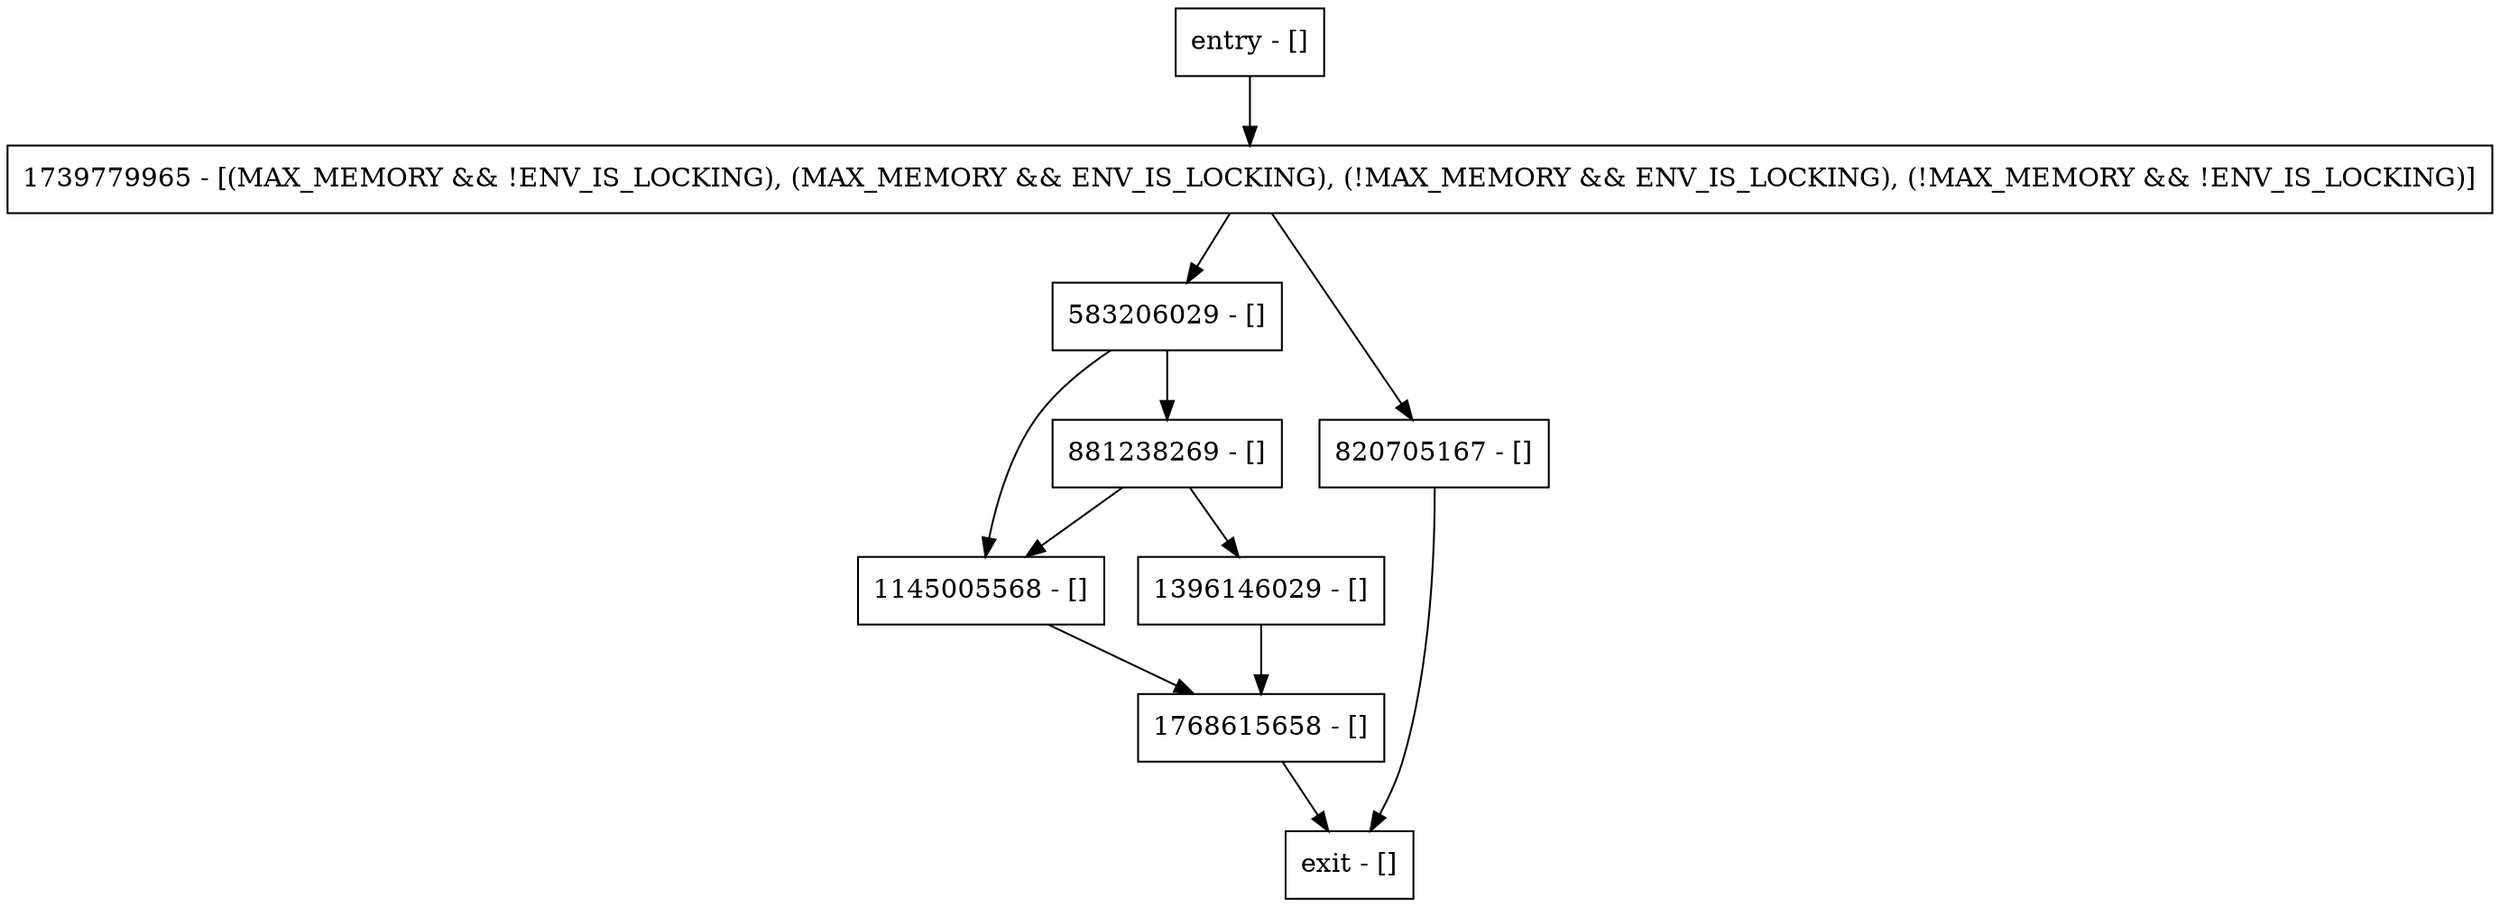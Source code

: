 digraph runOrPauseDaemons {
node [shape=record];
entry [label="entry - []"];
exit [label="exit - []"];
1396146029 [label="1396146029 - []"];
583206029 [label="583206029 - []"];
1739779965 [label="1739779965 - [(MAX_MEMORY && !ENV_IS_LOCKING), (MAX_MEMORY && ENV_IS_LOCKING), (!MAX_MEMORY && ENV_IS_LOCKING), (!MAX_MEMORY && !ENV_IS_LOCKING)]"];
1145005568 [label="1145005568 - []"];
1768615658 [label="1768615658 - []"];
820705167 [label="820705167 - []"];
881238269 [label="881238269 - []"];
entry;
exit;
entry -> 1739779965;
1396146029 -> 1768615658;
583206029 -> 1145005568;
583206029 -> 881238269;
1739779965 -> 583206029;
1739779965 -> 820705167;
1145005568 -> 1768615658;
1768615658 -> exit;
820705167 -> exit;
881238269 -> 1396146029;
881238269 -> 1145005568;
}
